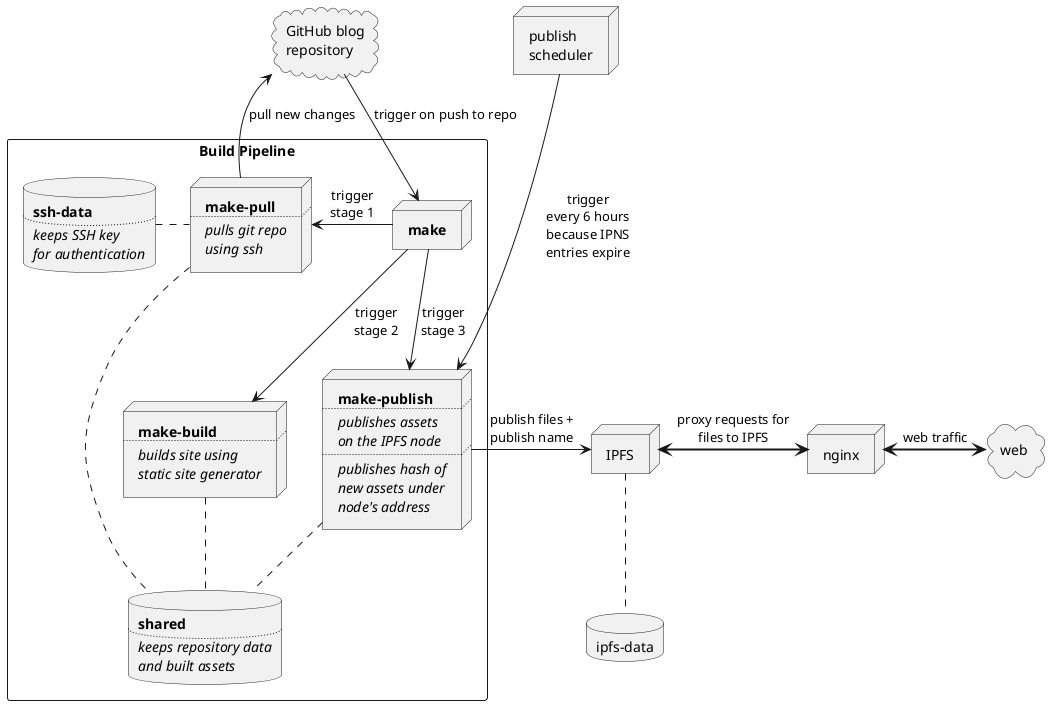 @startuml architecture

node nginx

rectangle "Build Pipeline" {
    node make [
        **make**
    ]

    node make_pull [
        **make-pull**
        ..
        //pulls git repo//
        //using ssh//
    ]

    node make_build [
        **make-build**
        ..
        //builds site using//
        //static site generator//
    ]

    node make_publish [
        **make-publish**
        ..
        //publishes assets//
        //on the IPFS node//
        ..
        //publishes hash of//
        //new assets under//
        //node's address//
    ]

    database shared [
        **shared**
        ..
        //keeps repository data//
        //and built assets//
    ]

    database ssh_data [
        **ssh-data**
        ..
        //keeps SSH key//
        //for authentication//
    ]

    make_pull .. shared
    make_build .. shared
    make_publish .. shared

    make_pull .left. ssh_data
}

node scheduler [
    publish
    scheduler
]

node ipfs [
   IPFS
]

database ipfs_data [
    ipfs-data
]

ipfs .. ipfs_data

cloud web

cloud github [
    GitHub blog
    repository
]

nginx <=> web: web traffic
ipfs <=> nginx: proxy requests for\nfiles to IPFS

github -down-> make: trigger on push to repo
make_pull -up-> github: pull new changes

make -left-> make_pull: trigger\nstage 1
make --> make_build: trigger\nstage 2
make --> make_publish: trigger\nstage 3

make_publish -right-> ipfs: publish files +\npublish name

scheduler -down--> make_publish: trigger\nevery 6 hours\nbecause IPNS\nentries expire

@enduml
